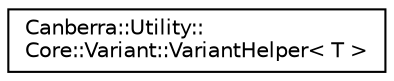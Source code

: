 digraph "Graphical Class Hierarchy"
{
  edge [fontname="Helvetica",fontsize="10",labelfontname="Helvetica",labelfontsize="10"];
  node [fontname="Helvetica",fontsize="10",shape=record];
  rankdir="LR";
  Node0 [label="Canberra::Utility::\lCore::Variant::VariantHelper\< T \>",height=0.2,width=0.4,color="black", fillcolor="white", style="filled",URL="$d1/dcd/class_canberra_1_1_utility_1_1_core_1_1_variant_1_1_variant_helper.html"];
}
